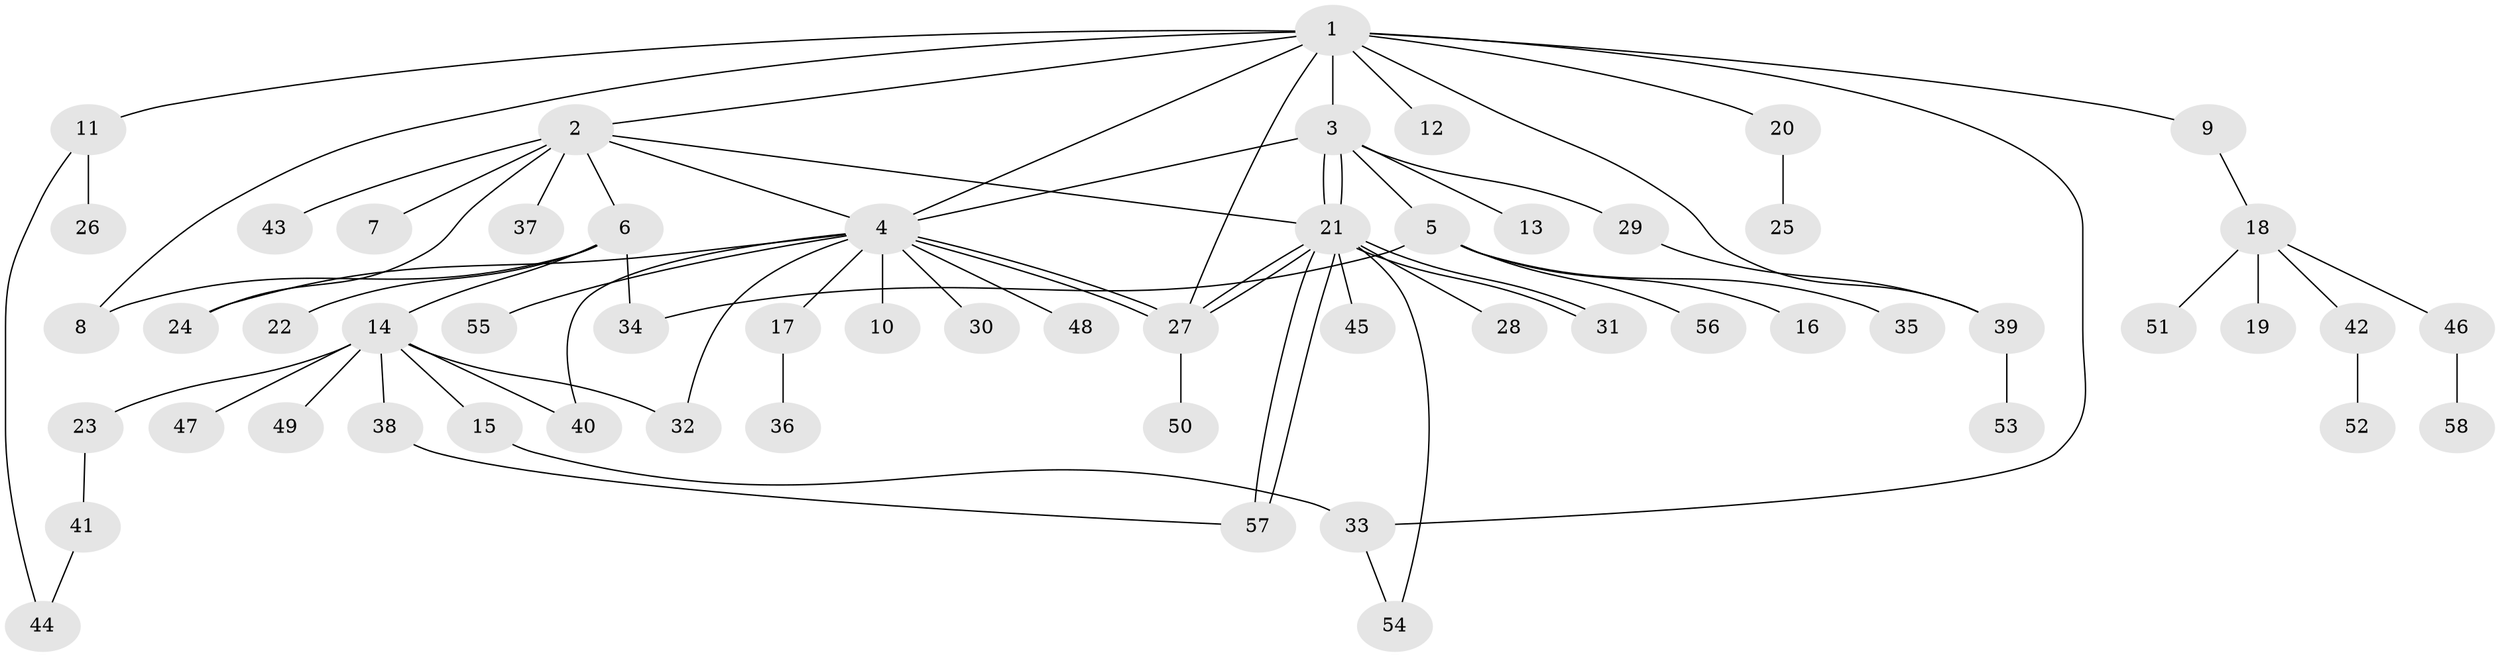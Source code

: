 // coarse degree distribution, {11: 0.058823529411764705, 6: 0.029411764705882353, 12: 0.029411764705882353, 5: 0.058823529411764705, 2: 0.23529411764705882, 1: 0.5294117647058824, 8: 0.029411764705882353, 4: 0.029411764705882353}
// Generated by graph-tools (version 1.1) at 2025/18/03/04/25 18:18:16]
// undirected, 58 vertices, 77 edges
graph export_dot {
graph [start="1"]
  node [color=gray90,style=filled];
  1;
  2;
  3;
  4;
  5;
  6;
  7;
  8;
  9;
  10;
  11;
  12;
  13;
  14;
  15;
  16;
  17;
  18;
  19;
  20;
  21;
  22;
  23;
  24;
  25;
  26;
  27;
  28;
  29;
  30;
  31;
  32;
  33;
  34;
  35;
  36;
  37;
  38;
  39;
  40;
  41;
  42;
  43;
  44;
  45;
  46;
  47;
  48;
  49;
  50;
  51;
  52;
  53;
  54;
  55;
  56;
  57;
  58;
  1 -- 2;
  1 -- 3;
  1 -- 4;
  1 -- 8;
  1 -- 9;
  1 -- 11;
  1 -- 12;
  1 -- 20;
  1 -- 27;
  1 -- 33;
  1 -- 39;
  2 -- 4;
  2 -- 6;
  2 -- 7;
  2 -- 21;
  2 -- 24;
  2 -- 37;
  2 -- 43;
  3 -- 4;
  3 -- 5;
  3 -- 13;
  3 -- 21;
  3 -- 21;
  3 -- 29;
  4 -- 10;
  4 -- 17;
  4 -- 24;
  4 -- 27;
  4 -- 27;
  4 -- 30;
  4 -- 32;
  4 -- 40;
  4 -- 48;
  4 -- 55;
  5 -- 16;
  5 -- 34;
  5 -- 35;
  5 -- 56;
  6 -- 8;
  6 -- 14;
  6 -- 22;
  6 -- 34;
  9 -- 18;
  11 -- 26;
  11 -- 44;
  14 -- 15;
  14 -- 23;
  14 -- 32;
  14 -- 38;
  14 -- 40;
  14 -- 47;
  14 -- 49;
  15 -- 33;
  17 -- 36;
  18 -- 19;
  18 -- 42;
  18 -- 46;
  18 -- 51;
  20 -- 25;
  21 -- 27;
  21 -- 27;
  21 -- 28;
  21 -- 31;
  21 -- 31;
  21 -- 45;
  21 -- 54;
  21 -- 57;
  21 -- 57;
  23 -- 41;
  27 -- 50;
  29 -- 39;
  33 -- 54;
  38 -- 57;
  39 -- 53;
  41 -- 44;
  42 -- 52;
  46 -- 58;
}
